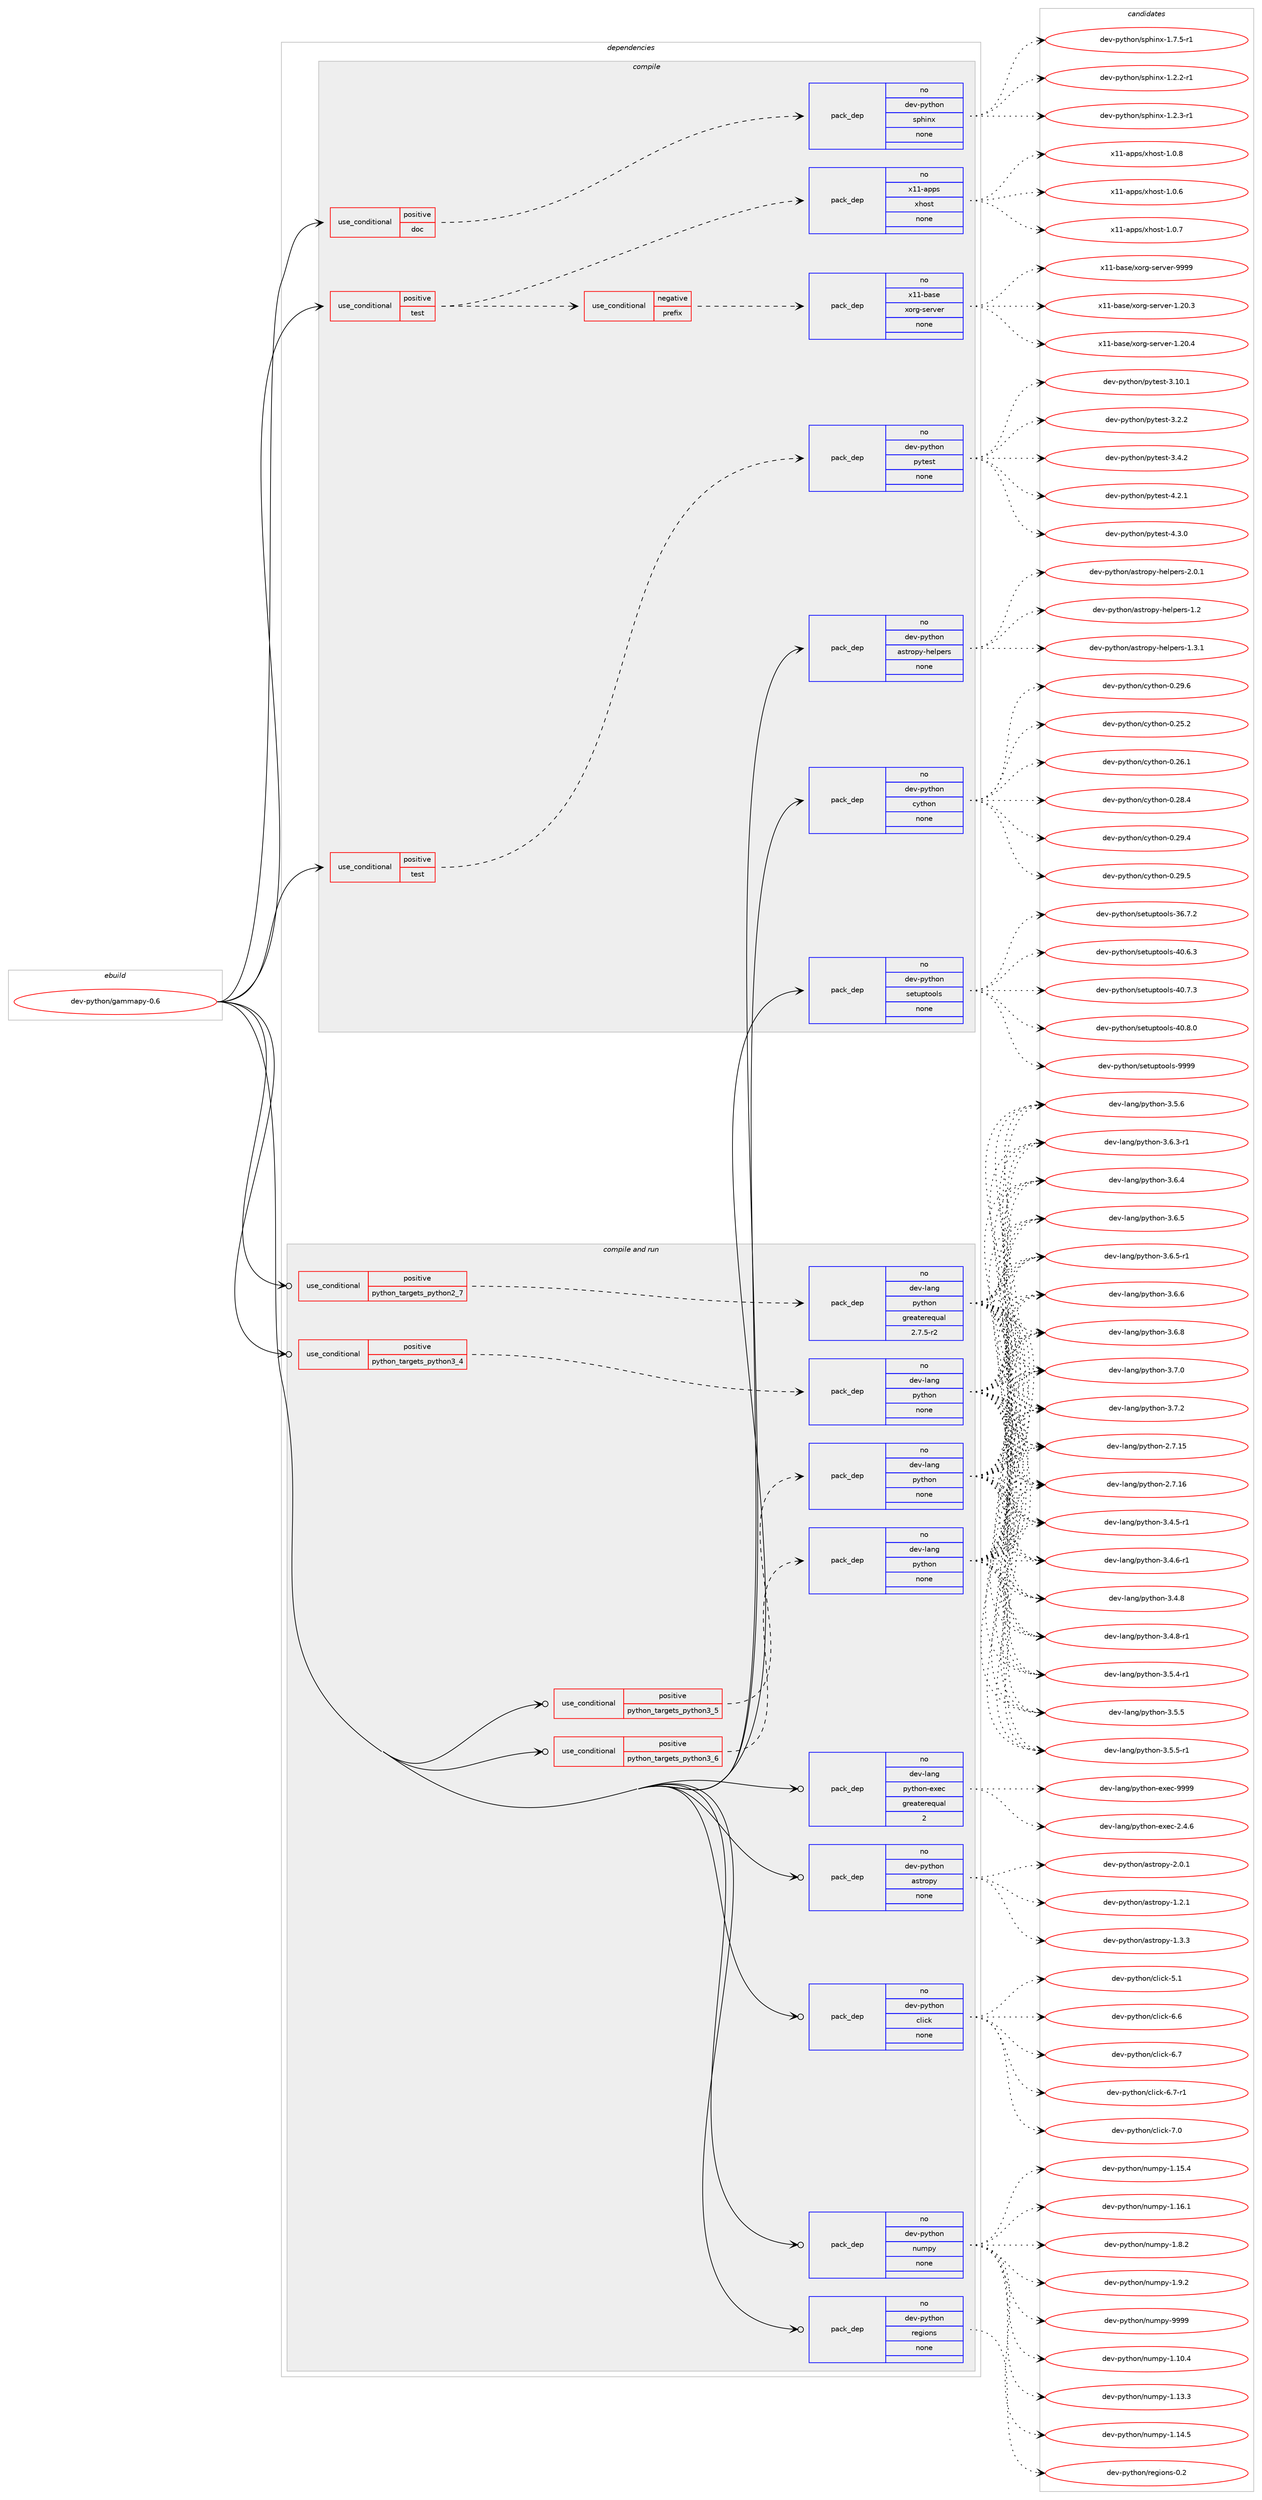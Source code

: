 digraph prolog {

# *************
# Graph options
# *************

newrank=true;
concentrate=true;
compound=true;
graph [rankdir=LR,fontname=Helvetica,fontsize=10,ranksep=1.5];#, ranksep=2.5, nodesep=0.2];
edge  [arrowhead=vee];
node  [fontname=Helvetica,fontsize=10];

# **********
# The ebuild
# **********

subgraph cluster_leftcol {
color=gray;
rank=same;
label=<<i>ebuild</i>>;
id [label="dev-python/gammapy-0.6", color=red, width=4, href="../dev-python/gammapy-0.6.svg"];
}

# ****************
# The dependencies
# ****************

subgraph cluster_midcol {
color=gray;
label=<<i>dependencies</i>>;
subgraph cluster_compile {
fillcolor="#eeeeee";
style=filled;
label=<<i>compile</i>>;
subgraph cond374808 {
dependency1410701 [label=<<TABLE BORDER="0" CELLBORDER="1" CELLSPACING="0" CELLPADDING="4"><TR><TD ROWSPAN="3" CELLPADDING="10">use_conditional</TD></TR><TR><TD>positive</TD></TR><TR><TD>doc</TD></TR></TABLE>>, shape=none, color=red];
subgraph pack1012634 {
dependency1410702 [label=<<TABLE BORDER="0" CELLBORDER="1" CELLSPACING="0" CELLPADDING="4" WIDTH="220"><TR><TD ROWSPAN="6" CELLPADDING="30">pack_dep</TD></TR><TR><TD WIDTH="110">no</TD></TR><TR><TD>dev-python</TD></TR><TR><TD>sphinx</TD></TR><TR><TD>none</TD></TR><TR><TD></TD></TR></TABLE>>, shape=none, color=blue];
}
dependency1410701:e -> dependency1410702:w [weight=20,style="dashed",arrowhead="vee"];
}
id:e -> dependency1410701:w [weight=20,style="solid",arrowhead="vee"];
subgraph cond374809 {
dependency1410703 [label=<<TABLE BORDER="0" CELLBORDER="1" CELLSPACING="0" CELLPADDING="4"><TR><TD ROWSPAN="3" CELLPADDING="10">use_conditional</TD></TR><TR><TD>positive</TD></TR><TR><TD>test</TD></TR></TABLE>>, shape=none, color=red];
subgraph cond374810 {
dependency1410704 [label=<<TABLE BORDER="0" CELLBORDER="1" CELLSPACING="0" CELLPADDING="4"><TR><TD ROWSPAN="3" CELLPADDING="10">use_conditional</TD></TR><TR><TD>negative</TD></TR><TR><TD>prefix</TD></TR></TABLE>>, shape=none, color=red];
subgraph pack1012635 {
dependency1410705 [label=<<TABLE BORDER="0" CELLBORDER="1" CELLSPACING="0" CELLPADDING="4" WIDTH="220"><TR><TD ROWSPAN="6" CELLPADDING="30">pack_dep</TD></TR><TR><TD WIDTH="110">no</TD></TR><TR><TD>x11-base</TD></TR><TR><TD>xorg-server</TD></TR><TR><TD>none</TD></TR><TR><TD></TD></TR></TABLE>>, shape=none, color=blue];
}
dependency1410704:e -> dependency1410705:w [weight=20,style="dashed",arrowhead="vee"];
}
dependency1410703:e -> dependency1410704:w [weight=20,style="dashed",arrowhead="vee"];
subgraph pack1012636 {
dependency1410706 [label=<<TABLE BORDER="0" CELLBORDER="1" CELLSPACING="0" CELLPADDING="4" WIDTH="220"><TR><TD ROWSPAN="6" CELLPADDING="30">pack_dep</TD></TR><TR><TD WIDTH="110">no</TD></TR><TR><TD>x11-apps</TD></TR><TR><TD>xhost</TD></TR><TR><TD>none</TD></TR><TR><TD></TD></TR></TABLE>>, shape=none, color=blue];
}
dependency1410703:e -> dependency1410706:w [weight=20,style="dashed",arrowhead="vee"];
}
id:e -> dependency1410703:w [weight=20,style="solid",arrowhead="vee"];
subgraph cond374811 {
dependency1410707 [label=<<TABLE BORDER="0" CELLBORDER="1" CELLSPACING="0" CELLPADDING="4"><TR><TD ROWSPAN="3" CELLPADDING="10">use_conditional</TD></TR><TR><TD>positive</TD></TR><TR><TD>test</TD></TR></TABLE>>, shape=none, color=red];
subgraph pack1012637 {
dependency1410708 [label=<<TABLE BORDER="0" CELLBORDER="1" CELLSPACING="0" CELLPADDING="4" WIDTH="220"><TR><TD ROWSPAN="6" CELLPADDING="30">pack_dep</TD></TR><TR><TD WIDTH="110">no</TD></TR><TR><TD>dev-python</TD></TR><TR><TD>pytest</TD></TR><TR><TD>none</TD></TR><TR><TD></TD></TR></TABLE>>, shape=none, color=blue];
}
dependency1410707:e -> dependency1410708:w [weight=20,style="dashed",arrowhead="vee"];
}
id:e -> dependency1410707:w [weight=20,style="solid",arrowhead="vee"];
subgraph pack1012638 {
dependency1410709 [label=<<TABLE BORDER="0" CELLBORDER="1" CELLSPACING="0" CELLPADDING="4" WIDTH="220"><TR><TD ROWSPAN="6" CELLPADDING="30">pack_dep</TD></TR><TR><TD WIDTH="110">no</TD></TR><TR><TD>dev-python</TD></TR><TR><TD>astropy-helpers</TD></TR><TR><TD>none</TD></TR><TR><TD></TD></TR></TABLE>>, shape=none, color=blue];
}
id:e -> dependency1410709:w [weight=20,style="solid",arrowhead="vee"];
subgraph pack1012639 {
dependency1410710 [label=<<TABLE BORDER="0" CELLBORDER="1" CELLSPACING="0" CELLPADDING="4" WIDTH="220"><TR><TD ROWSPAN="6" CELLPADDING="30">pack_dep</TD></TR><TR><TD WIDTH="110">no</TD></TR><TR><TD>dev-python</TD></TR><TR><TD>cython</TD></TR><TR><TD>none</TD></TR><TR><TD></TD></TR></TABLE>>, shape=none, color=blue];
}
id:e -> dependency1410710:w [weight=20,style="solid",arrowhead="vee"];
subgraph pack1012640 {
dependency1410711 [label=<<TABLE BORDER="0" CELLBORDER="1" CELLSPACING="0" CELLPADDING="4" WIDTH="220"><TR><TD ROWSPAN="6" CELLPADDING="30">pack_dep</TD></TR><TR><TD WIDTH="110">no</TD></TR><TR><TD>dev-python</TD></TR><TR><TD>setuptools</TD></TR><TR><TD>none</TD></TR><TR><TD></TD></TR></TABLE>>, shape=none, color=blue];
}
id:e -> dependency1410711:w [weight=20,style="solid",arrowhead="vee"];
}
subgraph cluster_compileandrun {
fillcolor="#eeeeee";
style=filled;
label=<<i>compile and run</i>>;
subgraph cond374812 {
dependency1410712 [label=<<TABLE BORDER="0" CELLBORDER="1" CELLSPACING="0" CELLPADDING="4"><TR><TD ROWSPAN="3" CELLPADDING="10">use_conditional</TD></TR><TR><TD>positive</TD></TR><TR><TD>python_targets_python2_7</TD></TR></TABLE>>, shape=none, color=red];
subgraph pack1012641 {
dependency1410713 [label=<<TABLE BORDER="0" CELLBORDER="1" CELLSPACING="0" CELLPADDING="4" WIDTH="220"><TR><TD ROWSPAN="6" CELLPADDING="30">pack_dep</TD></TR><TR><TD WIDTH="110">no</TD></TR><TR><TD>dev-lang</TD></TR><TR><TD>python</TD></TR><TR><TD>greaterequal</TD></TR><TR><TD>2.7.5-r2</TD></TR></TABLE>>, shape=none, color=blue];
}
dependency1410712:e -> dependency1410713:w [weight=20,style="dashed",arrowhead="vee"];
}
id:e -> dependency1410712:w [weight=20,style="solid",arrowhead="odotvee"];
subgraph cond374813 {
dependency1410714 [label=<<TABLE BORDER="0" CELLBORDER="1" CELLSPACING="0" CELLPADDING="4"><TR><TD ROWSPAN="3" CELLPADDING="10">use_conditional</TD></TR><TR><TD>positive</TD></TR><TR><TD>python_targets_python3_4</TD></TR></TABLE>>, shape=none, color=red];
subgraph pack1012642 {
dependency1410715 [label=<<TABLE BORDER="0" CELLBORDER="1" CELLSPACING="0" CELLPADDING="4" WIDTH="220"><TR><TD ROWSPAN="6" CELLPADDING="30">pack_dep</TD></TR><TR><TD WIDTH="110">no</TD></TR><TR><TD>dev-lang</TD></TR><TR><TD>python</TD></TR><TR><TD>none</TD></TR><TR><TD></TD></TR></TABLE>>, shape=none, color=blue];
}
dependency1410714:e -> dependency1410715:w [weight=20,style="dashed",arrowhead="vee"];
}
id:e -> dependency1410714:w [weight=20,style="solid",arrowhead="odotvee"];
subgraph cond374814 {
dependency1410716 [label=<<TABLE BORDER="0" CELLBORDER="1" CELLSPACING="0" CELLPADDING="4"><TR><TD ROWSPAN="3" CELLPADDING="10">use_conditional</TD></TR><TR><TD>positive</TD></TR><TR><TD>python_targets_python3_5</TD></TR></TABLE>>, shape=none, color=red];
subgraph pack1012643 {
dependency1410717 [label=<<TABLE BORDER="0" CELLBORDER="1" CELLSPACING="0" CELLPADDING="4" WIDTH="220"><TR><TD ROWSPAN="6" CELLPADDING="30">pack_dep</TD></TR><TR><TD WIDTH="110">no</TD></TR><TR><TD>dev-lang</TD></TR><TR><TD>python</TD></TR><TR><TD>none</TD></TR><TR><TD></TD></TR></TABLE>>, shape=none, color=blue];
}
dependency1410716:e -> dependency1410717:w [weight=20,style="dashed",arrowhead="vee"];
}
id:e -> dependency1410716:w [weight=20,style="solid",arrowhead="odotvee"];
subgraph cond374815 {
dependency1410718 [label=<<TABLE BORDER="0" CELLBORDER="1" CELLSPACING="0" CELLPADDING="4"><TR><TD ROWSPAN="3" CELLPADDING="10">use_conditional</TD></TR><TR><TD>positive</TD></TR><TR><TD>python_targets_python3_6</TD></TR></TABLE>>, shape=none, color=red];
subgraph pack1012644 {
dependency1410719 [label=<<TABLE BORDER="0" CELLBORDER="1" CELLSPACING="0" CELLPADDING="4" WIDTH="220"><TR><TD ROWSPAN="6" CELLPADDING="30">pack_dep</TD></TR><TR><TD WIDTH="110">no</TD></TR><TR><TD>dev-lang</TD></TR><TR><TD>python</TD></TR><TR><TD>none</TD></TR><TR><TD></TD></TR></TABLE>>, shape=none, color=blue];
}
dependency1410718:e -> dependency1410719:w [weight=20,style="dashed",arrowhead="vee"];
}
id:e -> dependency1410718:w [weight=20,style="solid",arrowhead="odotvee"];
subgraph pack1012645 {
dependency1410720 [label=<<TABLE BORDER="0" CELLBORDER="1" CELLSPACING="0" CELLPADDING="4" WIDTH="220"><TR><TD ROWSPAN="6" CELLPADDING="30">pack_dep</TD></TR><TR><TD WIDTH="110">no</TD></TR><TR><TD>dev-lang</TD></TR><TR><TD>python-exec</TD></TR><TR><TD>greaterequal</TD></TR><TR><TD>2</TD></TR></TABLE>>, shape=none, color=blue];
}
id:e -> dependency1410720:w [weight=20,style="solid",arrowhead="odotvee"];
subgraph pack1012646 {
dependency1410721 [label=<<TABLE BORDER="0" CELLBORDER="1" CELLSPACING="0" CELLPADDING="4" WIDTH="220"><TR><TD ROWSPAN="6" CELLPADDING="30">pack_dep</TD></TR><TR><TD WIDTH="110">no</TD></TR><TR><TD>dev-python</TD></TR><TR><TD>astropy</TD></TR><TR><TD>none</TD></TR><TR><TD></TD></TR></TABLE>>, shape=none, color=blue];
}
id:e -> dependency1410721:w [weight=20,style="solid",arrowhead="odotvee"];
subgraph pack1012647 {
dependency1410722 [label=<<TABLE BORDER="0" CELLBORDER="1" CELLSPACING="0" CELLPADDING="4" WIDTH="220"><TR><TD ROWSPAN="6" CELLPADDING="30">pack_dep</TD></TR><TR><TD WIDTH="110">no</TD></TR><TR><TD>dev-python</TD></TR><TR><TD>click</TD></TR><TR><TD>none</TD></TR><TR><TD></TD></TR></TABLE>>, shape=none, color=blue];
}
id:e -> dependency1410722:w [weight=20,style="solid",arrowhead="odotvee"];
subgraph pack1012648 {
dependency1410723 [label=<<TABLE BORDER="0" CELLBORDER="1" CELLSPACING="0" CELLPADDING="4" WIDTH="220"><TR><TD ROWSPAN="6" CELLPADDING="30">pack_dep</TD></TR><TR><TD WIDTH="110">no</TD></TR><TR><TD>dev-python</TD></TR><TR><TD>numpy</TD></TR><TR><TD>none</TD></TR><TR><TD></TD></TR></TABLE>>, shape=none, color=blue];
}
id:e -> dependency1410723:w [weight=20,style="solid",arrowhead="odotvee"];
subgraph pack1012649 {
dependency1410724 [label=<<TABLE BORDER="0" CELLBORDER="1" CELLSPACING="0" CELLPADDING="4" WIDTH="220"><TR><TD ROWSPAN="6" CELLPADDING="30">pack_dep</TD></TR><TR><TD WIDTH="110">no</TD></TR><TR><TD>dev-python</TD></TR><TR><TD>regions</TD></TR><TR><TD>none</TD></TR><TR><TD></TD></TR></TABLE>>, shape=none, color=blue];
}
id:e -> dependency1410724:w [weight=20,style="solid",arrowhead="odotvee"];
}
subgraph cluster_run {
fillcolor="#eeeeee";
style=filled;
label=<<i>run</i>>;
}
}

# **************
# The candidates
# **************

subgraph cluster_choices {
rank=same;
color=gray;
label=<<i>candidates</i>>;

subgraph choice1012634 {
color=black;
nodesep=1;
choice10010111845112121116104111110471151121041051101204549465046504511449 [label="dev-python/sphinx-1.2.2-r1", color=red, width=4,href="../dev-python/sphinx-1.2.2-r1.svg"];
choice10010111845112121116104111110471151121041051101204549465046514511449 [label="dev-python/sphinx-1.2.3-r1", color=red, width=4,href="../dev-python/sphinx-1.2.3-r1.svg"];
choice10010111845112121116104111110471151121041051101204549465546534511449 [label="dev-python/sphinx-1.7.5-r1", color=red, width=4,href="../dev-python/sphinx-1.7.5-r1.svg"];
dependency1410702:e -> choice10010111845112121116104111110471151121041051101204549465046504511449:w [style=dotted,weight="100"];
dependency1410702:e -> choice10010111845112121116104111110471151121041051101204549465046514511449:w [style=dotted,weight="100"];
dependency1410702:e -> choice10010111845112121116104111110471151121041051101204549465546534511449:w [style=dotted,weight="100"];
}
subgraph choice1012635 {
color=black;
nodesep=1;
choice1204949459897115101471201111141034511510111411810111445494650484651 [label="x11-base/xorg-server-1.20.3", color=red, width=4,href="../x11-base/xorg-server-1.20.3.svg"];
choice1204949459897115101471201111141034511510111411810111445494650484652 [label="x11-base/xorg-server-1.20.4", color=red, width=4,href="../x11-base/xorg-server-1.20.4.svg"];
choice120494945989711510147120111114103451151011141181011144557575757 [label="x11-base/xorg-server-9999", color=red, width=4,href="../x11-base/xorg-server-9999.svg"];
dependency1410705:e -> choice1204949459897115101471201111141034511510111411810111445494650484651:w [style=dotted,weight="100"];
dependency1410705:e -> choice1204949459897115101471201111141034511510111411810111445494650484652:w [style=dotted,weight="100"];
dependency1410705:e -> choice120494945989711510147120111114103451151011141181011144557575757:w [style=dotted,weight="100"];
}
subgraph choice1012636 {
color=black;
nodesep=1;
choice1204949459711211211547120104111115116454946484654 [label="x11-apps/xhost-1.0.6", color=red, width=4,href="../x11-apps/xhost-1.0.6.svg"];
choice1204949459711211211547120104111115116454946484655 [label="x11-apps/xhost-1.0.7", color=red, width=4,href="../x11-apps/xhost-1.0.7.svg"];
choice1204949459711211211547120104111115116454946484656 [label="x11-apps/xhost-1.0.8", color=red, width=4,href="../x11-apps/xhost-1.0.8.svg"];
dependency1410706:e -> choice1204949459711211211547120104111115116454946484654:w [style=dotted,weight="100"];
dependency1410706:e -> choice1204949459711211211547120104111115116454946484655:w [style=dotted,weight="100"];
dependency1410706:e -> choice1204949459711211211547120104111115116454946484656:w [style=dotted,weight="100"];
}
subgraph choice1012637 {
color=black;
nodesep=1;
choice100101118451121211161041111104711212111610111511645514649484649 [label="dev-python/pytest-3.10.1", color=red, width=4,href="../dev-python/pytest-3.10.1.svg"];
choice1001011184511212111610411111047112121116101115116455146504650 [label="dev-python/pytest-3.2.2", color=red, width=4,href="../dev-python/pytest-3.2.2.svg"];
choice1001011184511212111610411111047112121116101115116455146524650 [label="dev-python/pytest-3.4.2", color=red, width=4,href="../dev-python/pytest-3.4.2.svg"];
choice1001011184511212111610411111047112121116101115116455246504649 [label="dev-python/pytest-4.2.1", color=red, width=4,href="../dev-python/pytest-4.2.1.svg"];
choice1001011184511212111610411111047112121116101115116455246514648 [label="dev-python/pytest-4.3.0", color=red, width=4,href="../dev-python/pytest-4.3.0.svg"];
dependency1410708:e -> choice100101118451121211161041111104711212111610111511645514649484649:w [style=dotted,weight="100"];
dependency1410708:e -> choice1001011184511212111610411111047112121116101115116455146504650:w [style=dotted,weight="100"];
dependency1410708:e -> choice1001011184511212111610411111047112121116101115116455146524650:w [style=dotted,weight="100"];
dependency1410708:e -> choice1001011184511212111610411111047112121116101115116455246504649:w [style=dotted,weight="100"];
dependency1410708:e -> choice1001011184511212111610411111047112121116101115116455246514648:w [style=dotted,weight="100"];
}
subgraph choice1012638 {
color=black;
nodesep=1;
choice1001011184511212111610411111047971151161141111121214510410110811210111411545494650 [label="dev-python/astropy-helpers-1.2", color=red, width=4,href="../dev-python/astropy-helpers-1.2.svg"];
choice10010111845112121116104111110479711511611411111212145104101108112101114115454946514649 [label="dev-python/astropy-helpers-1.3.1", color=red, width=4,href="../dev-python/astropy-helpers-1.3.1.svg"];
choice10010111845112121116104111110479711511611411111212145104101108112101114115455046484649 [label="dev-python/astropy-helpers-2.0.1", color=red, width=4,href="../dev-python/astropy-helpers-2.0.1.svg"];
dependency1410709:e -> choice1001011184511212111610411111047971151161141111121214510410110811210111411545494650:w [style=dotted,weight="100"];
dependency1410709:e -> choice10010111845112121116104111110479711511611411111212145104101108112101114115454946514649:w [style=dotted,weight="100"];
dependency1410709:e -> choice10010111845112121116104111110479711511611411111212145104101108112101114115455046484649:w [style=dotted,weight="100"];
}
subgraph choice1012639 {
color=black;
nodesep=1;
choice10010111845112121116104111110479912111610411111045484650534650 [label="dev-python/cython-0.25.2", color=red, width=4,href="../dev-python/cython-0.25.2.svg"];
choice10010111845112121116104111110479912111610411111045484650544649 [label="dev-python/cython-0.26.1", color=red, width=4,href="../dev-python/cython-0.26.1.svg"];
choice10010111845112121116104111110479912111610411111045484650564652 [label="dev-python/cython-0.28.4", color=red, width=4,href="../dev-python/cython-0.28.4.svg"];
choice10010111845112121116104111110479912111610411111045484650574652 [label="dev-python/cython-0.29.4", color=red, width=4,href="../dev-python/cython-0.29.4.svg"];
choice10010111845112121116104111110479912111610411111045484650574653 [label="dev-python/cython-0.29.5", color=red, width=4,href="../dev-python/cython-0.29.5.svg"];
choice10010111845112121116104111110479912111610411111045484650574654 [label="dev-python/cython-0.29.6", color=red, width=4,href="../dev-python/cython-0.29.6.svg"];
dependency1410710:e -> choice10010111845112121116104111110479912111610411111045484650534650:w [style=dotted,weight="100"];
dependency1410710:e -> choice10010111845112121116104111110479912111610411111045484650544649:w [style=dotted,weight="100"];
dependency1410710:e -> choice10010111845112121116104111110479912111610411111045484650564652:w [style=dotted,weight="100"];
dependency1410710:e -> choice10010111845112121116104111110479912111610411111045484650574652:w [style=dotted,weight="100"];
dependency1410710:e -> choice10010111845112121116104111110479912111610411111045484650574653:w [style=dotted,weight="100"];
dependency1410710:e -> choice10010111845112121116104111110479912111610411111045484650574654:w [style=dotted,weight="100"];
}
subgraph choice1012640 {
color=black;
nodesep=1;
choice100101118451121211161041111104711510111611711211611111110811545515446554650 [label="dev-python/setuptools-36.7.2", color=red, width=4,href="../dev-python/setuptools-36.7.2.svg"];
choice100101118451121211161041111104711510111611711211611111110811545524846544651 [label="dev-python/setuptools-40.6.3", color=red, width=4,href="../dev-python/setuptools-40.6.3.svg"];
choice100101118451121211161041111104711510111611711211611111110811545524846554651 [label="dev-python/setuptools-40.7.3", color=red, width=4,href="../dev-python/setuptools-40.7.3.svg"];
choice100101118451121211161041111104711510111611711211611111110811545524846564648 [label="dev-python/setuptools-40.8.0", color=red, width=4,href="../dev-python/setuptools-40.8.0.svg"];
choice10010111845112121116104111110471151011161171121161111111081154557575757 [label="dev-python/setuptools-9999", color=red, width=4,href="../dev-python/setuptools-9999.svg"];
dependency1410711:e -> choice100101118451121211161041111104711510111611711211611111110811545515446554650:w [style=dotted,weight="100"];
dependency1410711:e -> choice100101118451121211161041111104711510111611711211611111110811545524846544651:w [style=dotted,weight="100"];
dependency1410711:e -> choice100101118451121211161041111104711510111611711211611111110811545524846554651:w [style=dotted,weight="100"];
dependency1410711:e -> choice100101118451121211161041111104711510111611711211611111110811545524846564648:w [style=dotted,weight="100"];
dependency1410711:e -> choice10010111845112121116104111110471151011161171121161111111081154557575757:w [style=dotted,weight="100"];
}
subgraph choice1012641 {
color=black;
nodesep=1;
choice10010111845108971101034711212111610411111045504655464953 [label="dev-lang/python-2.7.15", color=red, width=4,href="../dev-lang/python-2.7.15.svg"];
choice10010111845108971101034711212111610411111045504655464954 [label="dev-lang/python-2.7.16", color=red, width=4,href="../dev-lang/python-2.7.16.svg"];
choice1001011184510897110103471121211161041111104551465246534511449 [label="dev-lang/python-3.4.5-r1", color=red, width=4,href="../dev-lang/python-3.4.5-r1.svg"];
choice1001011184510897110103471121211161041111104551465246544511449 [label="dev-lang/python-3.4.6-r1", color=red, width=4,href="../dev-lang/python-3.4.6-r1.svg"];
choice100101118451089711010347112121116104111110455146524656 [label="dev-lang/python-3.4.8", color=red, width=4,href="../dev-lang/python-3.4.8.svg"];
choice1001011184510897110103471121211161041111104551465246564511449 [label="dev-lang/python-3.4.8-r1", color=red, width=4,href="../dev-lang/python-3.4.8-r1.svg"];
choice1001011184510897110103471121211161041111104551465346524511449 [label="dev-lang/python-3.5.4-r1", color=red, width=4,href="../dev-lang/python-3.5.4-r1.svg"];
choice100101118451089711010347112121116104111110455146534653 [label="dev-lang/python-3.5.5", color=red, width=4,href="../dev-lang/python-3.5.5.svg"];
choice1001011184510897110103471121211161041111104551465346534511449 [label="dev-lang/python-3.5.5-r1", color=red, width=4,href="../dev-lang/python-3.5.5-r1.svg"];
choice100101118451089711010347112121116104111110455146534654 [label="dev-lang/python-3.5.6", color=red, width=4,href="../dev-lang/python-3.5.6.svg"];
choice1001011184510897110103471121211161041111104551465446514511449 [label="dev-lang/python-3.6.3-r1", color=red, width=4,href="../dev-lang/python-3.6.3-r1.svg"];
choice100101118451089711010347112121116104111110455146544652 [label="dev-lang/python-3.6.4", color=red, width=4,href="../dev-lang/python-3.6.4.svg"];
choice100101118451089711010347112121116104111110455146544653 [label="dev-lang/python-3.6.5", color=red, width=4,href="../dev-lang/python-3.6.5.svg"];
choice1001011184510897110103471121211161041111104551465446534511449 [label="dev-lang/python-3.6.5-r1", color=red, width=4,href="../dev-lang/python-3.6.5-r1.svg"];
choice100101118451089711010347112121116104111110455146544654 [label="dev-lang/python-3.6.6", color=red, width=4,href="../dev-lang/python-3.6.6.svg"];
choice100101118451089711010347112121116104111110455146544656 [label="dev-lang/python-3.6.8", color=red, width=4,href="../dev-lang/python-3.6.8.svg"];
choice100101118451089711010347112121116104111110455146554648 [label="dev-lang/python-3.7.0", color=red, width=4,href="../dev-lang/python-3.7.0.svg"];
choice100101118451089711010347112121116104111110455146554650 [label="dev-lang/python-3.7.2", color=red, width=4,href="../dev-lang/python-3.7.2.svg"];
dependency1410713:e -> choice10010111845108971101034711212111610411111045504655464953:w [style=dotted,weight="100"];
dependency1410713:e -> choice10010111845108971101034711212111610411111045504655464954:w [style=dotted,weight="100"];
dependency1410713:e -> choice1001011184510897110103471121211161041111104551465246534511449:w [style=dotted,weight="100"];
dependency1410713:e -> choice1001011184510897110103471121211161041111104551465246544511449:w [style=dotted,weight="100"];
dependency1410713:e -> choice100101118451089711010347112121116104111110455146524656:w [style=dotted,weight="100"];
dependency1410713:e -> choice1001011184510897110103471121211161041111104551465246564511449:w [style=dotted,weight="100"];
dependency1410713:e -> choice1001011184510897110103471121211161041111104551465346524511449:w [style=dotted,weight="100"];
dependency1410713:e -> choice100101118451089711010347112121116104111110455146534653:w [style=dotted,weight="100"];
dependency1410713:e -> choice1001011184510897110103471121211161041111104551465346534511449:w [style=dotted,weight="100"];
dependency1410713:e -> choice100101118451089711010347112121116104111110455146534654:w [style=dotted,weight="100"];
dependency1410713:e -> choice1001011184510897110103471121211161041111104551465446514511449:w [style=dotted,weight="100"];
dependency1410713:e -> choice100101118451089711010347112121116104111110455146544652:w [style=dotted,weight="100"];
dependency1410713:e -> choice100101118451089711010347112121116104111110455146544653:w [style=dotted,weight="100"];
dependency1410713:e -> choice1001011184510897110103471121211161041111104551465446534511449:w [style=dotted,weight="100"];
dependency1410713:e -> choice100101118451089711010347112121116104111110455146544654:w [style=dotted,weight="100"];
dependency1410713:e -> choice100101118451089711010347112121116104111110455146544656:w [style=dotted,weight="100"];
dependency1410713:e -> choice100101118451089711010347112121116104111110455146554648:w [style=dotted,weight="100"];
dependency1410713:e -> choice100101118451089711010347112121116104111110455146554650:w [style=dotted,weight="100"];
}
subgraph choice1012642 {
color=black;
nodesep=1;
choice10010111845108971101034711212111610411111045504655464953 [label="dev-lang/python-2.7.15", color=red, width=4,href="../dev-lang/python-2.7.15.svg"];
choice10010111845108971101034711212111610411111045504655464954 [label="dev-lang/python-2.7.16", color=red, width=4,href="../dev-lang/python-2.7.16.svg"];
choice1001011184510897110103471121211161041111104551465246534511449 [label="dev-lang/python-3.4.5-r1", color=red, width=4,href="../dev-lang/python-3.4.5-r1.svg"];
choice1001011184510897110103471121211161041111104551465246544511449 [label="dev-lang/python-3.4.6-r1", color=red, width=4,href="../dev-lang/python-3.4.6-r1.svg"];
choice100101118451089711010347112121116104111110455146524656 [label="dev-lang/python-3.4.8", color=red, width=4,href="../dev-lang/python-3.4.8.svg"];
choice1001011184510897110103471121211161041111104551465246564511449 [label="dev-lang/python-3.4.8-r1", color=red, width=4,href="../dev-lang/python-3.4.8-r1.svg"];
choice1001011184510897110103471121211161041111104551465346524511449 [label="dev-lang/python-3.5.4-r1", color=red, width=4,href="../dev-lang/python-3.5.4-r1.svg"];
choice100101118451089711010347112121116104111110455146534653 [label="dev-lang/python-3.5.5", color=red, width=4,href="../dev-lang/python-3.5.5.svg"];
choice1001011184510897110103471121211161041111104551465346534511449 [label="dev-lang/python-3.5.5-r1", color=red, width=4,href="../dev-lang/python-3.5.5-r1.svg"];
choice100101118451089711010347112121116104111110455146534654 [label="dev-lang/python-3.5.6", color=red, width=4,href="../dev-lang/python-3.5.6.svg"];
choice1001011184510897110103471121211161041111104551465446514511449 [label="dev-lang/python-3.6.3-r1", color=red, width=4,href="../dev-lang/python-3.6.3-r1.svg"];
choice100101118451089711010347112121116104111110455146544652 [label="dev-lang/python-3.6.4", color=red, width=4,href="../dev-lang/python-3.6.4.svg"];
choice100101118451089711010347112121116104111110455146544653 [label="dev-lang/python-3.6.5", color=red, width=4,href="../dev-lang/python-3.6.5.svg"];
choice1001011184510897110103471121211161041111104551465446534511449 [label="dev-lang/python-3.6.5-r1", color=red, width=4,href="../dev-lang/python-3.6.5-r1.svg"];
choice100101118451089711010347112121116104111110455146544654 [label="dev-lang/python-3.6.6", color=red, width=4,href="../dev-lang/python-3.6.6.svg"];
choice100101118451089711010347112121116104111110455146544656 [label="dev-lang/python-3.6.8", color=red, width=4,href="../dev-lang/python-3.6.8.svg"];
choice100101118451089711010347112121116104111110455146554648 [label="dev-lang/python-3.7.0", color=red, width=4,href="../dev-lang/python-3.7.0.svg"];
choice100101118451089711010347112121116104111110455146554650 [label="dev-lang/python-3.7.2", color=red, width=4,href="../dev-lang/python-3.7.2.svg"];
dependency1410715:e -> choice10010111845108971101034711212111610411111045504655464953:w [style=dotted,weight="100"];
dependency1410715:e -> choice10010111845108971101034711212111610411111045504655464954:w [style=dotted,weight="100"];
dependency1410715:e -> choice1001011184510897110103471121211161041111104551465246534511449:w [style=dotted,weight="100"];
dependency1410715:e -> choice1001011184510897110103471121211161041111104551465246544511449:w [style=dotted,weight="100"];
dependency1410715:e -> choice100101118451089711010347112121116104111110455146524656:w [style=dotted,weight="100"];
dependency1410715:e -> choice1001011184510897110103471121211161041111104551465246564511449:w [style=dotted,weight="100"];
dependency1410715:e -> choice1001011184510897110103471121211161041111104551465346524511449:w [style=dotted,weight="100"];
dependency1410715:e -> choice100101118451089711010347112121116104111110455146534653:w [style=dotted,weight="100"];
dependency1410715:e -> choice1001011184510897110103471121211161041111104551465346534511449:w [style=dotted,weight="100"];
dependency1410715:e -> choice100101118451089711010347112121116104111110455146534654:w [style=dotted,weight="100"];
dependency1410715:e -> choice1001011184510897110103471121211161041111104551465446514511449:w [style=dotted,weight="100"];
dependency1410715:e -> choice100101118451089711010347112121116104111110455146544652:w [style=dotted,weight="100"];
dependency1410715:e -> choice100101118451089711010347112121116104111110455146544653:w [style=dotted,weight="100"];
dependency1410715:e -> choice1001011184510897110103471121211161041111104551465446534511449:w [style=dotted,weight="100"];
dependency1410715:e -> choice100101118451089711010347112121116104111110455146544654:w [style=dotted,weight="100"];
dependency1410715:e -> choice100101118451089711010347112121116104111110455146544656:w [style=dotted,weight="100"];
dependency1410715:e -> choice100101118451089711010347112121116104111110455146554648:w [style=dotted,weight="100"];
dependency1410715:e -> choice100101118451089711010347112121116104111110455146554650:w [style=dotted,weight="100"];
}
subgraph choice1012643 {
color=black;
nodesep=1;
choice10010111845108971101034711212111610411111045504655464953 [label="dev-lang/python-2.7.15", color=red, width=4,href="../dev-lang/python-2.7.15.svg"];
choice10010111845108971101034711212111610411111045504655464954 [label="dev-lang/python-2.7.16", color=red, width=4,href="../dev-lang/python-2.7.16.svg"];
choice1001011184510897110103471121211161041111104551465246534511449 [label="dev-lang/python-3.4.5-r1", color=red, width=4,href="../dev-lang/python-3.4.5-r1.svg"];
choice1001011184510897110103471121211161041111104551465246544511449 [label="dev-lang/python-3.4.6-r1", color=red, width=4,href="../dev-lang/python-3.4.6-r1.svg"];
choice100101118451089711010347112121116104111110455146524656 [label="dev-lang/python-3.4.8", color=red, width=4,href="../dev-lang/python-3.4.8.svg"];
choice1001011184510897110103471121211161041111104551465246564511449 [label="dev-lang/python-3.4.8-r1", color=red, width=4,href="../dev-lang/python-3.4.8-r1.svg"];
choice1001011184510897110103471121211161041111104551465346524511449 [label="dev-lang/python-3.5.4-r1", color=red, width=4,href="../dev-lang/python-3.5.4-r1.svg"];
choice100101118451089711010347112121116104111110455146534653 [label="dev-lang/python-3.5.5", color=red, width=4,href="../dev-lang/python-3.5.5.svg"];
choice1001011184510897110103471121211161041111104551465346534511449 [label="dev-lang/python-3.5.5-r1", color=red, width=4,href="../dev-lang/python-3.5.5-r1.svg"];
choice100101118451089711010347112121116104111110455146534654 [label="dev-lang/python-3.5.6", color=red, width=4,href="../dev-lang/python-3.5.6.svg"];
choice1001011184510897110103471121211161041111104551465446514511449 [label="dev-lang/python-3.6.3-r1", color=red, width=4,href="../dev-lang/python-3.6.3-r1.svg"];
choice100101118451089711010347112121116104111110455146544652 [label="dev-lang/python-3.6.4", color=red, width=4,href="../dev-lang/python-3.6.4.svg"];
choice100101118451089711010347112121116104111110455146544653 [label="dev-lang/python-3.6.5", color=red, width=4,href="../dev-lang/python-3.6.5.svg"];
choice1001011184510897110103471121211161041111104551465446534511449 [label="dev-lang/python-3.6.5-r1", color=red, width=4,href="../dev-lang/python-3.6.5-r1.svg"];
choice100101118451089711010347112121116104111110455146544654 [label="dev-lang/python-3.6.6", color=red, width=4,href="../dev-lang/python-3.6.6.svg"];
choice100101118451089711010347112121116104111110455146544656 [label="dev-lang/python-3.6.8", color=red, width=4,href="../dev-lang/python-3.6.8.svg"];
choice100101118451089711010347112121116104111110455146554648 [label="dev-lang/python-3.7.0", color=red, width=4,href="../dev-lang/python-3.7.0.svg"];
choice100101118451089711010347112121116104111110455146554650 [label="dev-lang/python-3.7.2", color=red, width=4,href="../dev-lang/python-3.7.2.svg"];
dependency1410717:e -> choice10010111845108971101034711212111610411111045504655464953:w [style=dotted,weight="100"];
dependency1410717:e -> choice10010111845108971101034711212111610411111045504655464954:w [style=dotted,weight="100"];
dependency1410717:e -> choice1001011184510897110103471121211161041111104551465246534511449:w [style=dotted,weight="100"];
dependency1410717:e -> choice1001011184510897110103471121211161041111104551465246544511449:w [style=dotted,weight="100"];
dependency1410717:e -> choice100101118451089711010347112121116104111110455146524656:w [style=dotted,weight="100"];
dependency1410717:e -> choice1001011184510897110103471121211161041111104551465246564511449:w [style=dotted,weight="100"];
dependency1410717:e -> choice1001011184510897110103471121211161041111104551465346524511449:w [style=dotted,weight="100"];
dependency1410717:e -> choice100101118451089711010347112121116104111110455146534653:w [style=dotted,weight="100"];
dependency1410717:e -> choice1001011184510897110103471121211161041111104551465346534511449:w [style=dotted,weight="100"];
dependency1410717:e -> choice100101118451089711010347112121116104111110455146534654:w [style=dotted,weight="100"];
dependency1410717:e -> choice1001011184510897110103471121211161041111104551465446514511449:w [style=dotted,weight="100"];
dependency1410717:e -> choice100101118451089711010347112121116104111110455146544652:w [style=dotted,weight="100"];
dependency1410717:e -> choice100101118451089711010347112121116104111110455146544653:w [style=dotted,weight="100"];
dependency1410717:e -> choice1001011184510897110103471121211161041111104551465446534511449:w [style=dotted,weight="100"];
dependency1410717:e -> choice100101118451089711010347112121116104111110455146544654:w [style=dotted,weight="100"];
dependency1410717:e -> choice100101118451089711010347112121116104111110455146544656:w [style=dotted,weight="100"];
dependency1410717:e -> choice100101118451089711010347112121116104111110455146554648:w [style=dotted,weight="100"];
dependency1410717:e -> choice100101118451089711010347112121116104111110455146554650:w [style=dotted,weight="100"];
}
subgraph choice1012644 {
color=black;
nodesep=1;
choice10010111845108971101034711212111610411111045504655464953 [label="dev-lang/python-2.7.15", color=red, width=4,href="../dev-lang/python-2.7.15.svg"];
choice10010111845108971101034711212111610411111045504655464954 [label="dev-lang/python-2.7.16", color=red, width=4,href="../dev-lang/python-2.7.16.svg"];
choice1001011184510897110103471121211161041111104551465246534511449 [label="dev-lang/python-3.4.5-r1", color=red, width=4,href="../dev-lang/python-3.4.5-r1.svg"];
choice1001011184510897110103471121211161041111104551465246544511449 [label="dev-lang/python-3.4.6-r1", color=red, width=4,href="../dev-lang/python-3.4.6-r1.svg"];
choice100101118451089711010347112121116104111110455146524656 [label="dev-lang/python-3.4.8", color=red, width=4,href="../dev-lang/python-3.4.8.svg"];
choice1001011184510897110103471121211161041111104551465246564511449 [label="dev-lang/python-3.4.8-r1", color=red, width=4,href="../dev-lang/python-3.4.8-r1.svg"];
choice1001011184510897110103471121211161041111104551465346524511449 [label="dev-lang/python-3.5.4-r1", color=red, width=4,href="../dev-lang/python-3.5.4-r1.svg"];
choice100101118451089711010347112121116104111110455146534653 [label="dev-lang/python-3.5.5", color=red, width=4,href="../dev-lang/python-3.5.5.svg"];
choice1001011184510897110103471121211161041111104551465346534511449 [label="dev-lang/python-3.5.5-r1", color=red, width=4,href="../dev-lang/python-3.5.5-r1.svg"];
choice100101118451089711010347112121116104111110455146534654 [label="dev-lang/python-3.5.6", color=red, width=4,href="../dev-lang/python-3.5.6.svg"];
choice1001011184510897110103471121211161041111104551465446514511449 [label="dev-lang/python-3.6.3-r1", color=red, width=4,href="../dev-lang/python-3.6.3-r1.svg"];
choice100101118451089711010347112121116104111110455146544652 [label="dev-lang/python-3.6.4", color=red, width=4,href="../dev-lang/python-3.6.4.svg"];
choice100101118451089711010347112121116104111110455146544653 [label="dev-lang/python-3.6.5", color=red, width=4,href="../dev-lang/python-3.6.5.svg"];
choice1001011184510897110103471121211161041111104551465446534511449 [label="dev-lang/python-3.6.5-r1", color=red, width=4,href="../dev-lang/python-3.6.5-r1.svg"];
choice100101118451089711010347112121116104111110455146544654 [label="dev-lang/python-3.6.6", color=red, width=4,href="../dev-lang/python-3.6.6.svg"];
choice100101118451089711010347112121116104111110455146544656 [label="dev-lang/python-3.6.8", color=red, width=4,href="../dev-lang/python-3.6.8.svg"];
choice100101118451089711010347112121116104111110455146554648 [label="dev-lang/python-3.7.0", color=red, width=4,href="../dev-lang/python-3.7.0.svg"];
choice100101118451089711010347112121116104111110455146554650 [label="dev-lang/python-3.7.2", color=red, width=4,href="../dev-lang/python-3.7.2.svg"];
dependency1410719:e -> choice10010111845108971101034711212111610411111045504655464953:w [style=dotted,weight="100"];
dependency1410719:e -> choice10010111845108971101034711212111610411111045504655464954:w [style=dotted,weight="100"];
dependency1410719:e -> choice1001011184510897110103471121211161041111104551465246534511449:w [style=dotted,weight="100"];
dependency1410719:e -> choice1001011184510897110103471121211161041111104551465246544511449:w [style=dotted,weight="100"];
dependency1410719:e -> choice100101118451089711010347112121116104111110455146524656:w [style=dotted,weight="100"];
dependency1410719:e -> choice1001011184510897110103471121211161041111104551465246564511449:w [style=dotted,weight="100"];
dependency1410719:e -> choice1001011184510897110103471121211161041111104551465346524511449:w [style=dotted,weight="100"];
dependency1410719:e -> choice100101118451089711010347112121116104111110455146534653:w [style=dotted,weight="100"];
dependency1410719:e -> choice1001011184510897110103471121211161041111104551465346534511449:w [style=dotted,weight="100"];
dependency1410719:e -> choice100101118451089711010347112121116104111110455146534654:w [style=dotted,weight="100"];
dependency1410719:e -> choice1001011184510897110103471121211161041111104551465446514511449:w [style=dotted,weight="100"];
dependency1410719:e -> choice100101118451089711010347112121116104111110455146544652:w [style=dotted,weight="100"];
dependency1410719:e -> choice100101118451089711010347112121116104111110455146544653:w [style=dotted,weight="100"];
dependency1410719:e -> choice1001011184510897110103471121211161041111104551465446534511449:w [style=dotted,weight="100"];
dependency1410719:e -> choice100101118451089711010347112121116104111110455146544654:w [style=dotted,weight="100"];
dependency1410719:e -> choice100101118451089711010347112121116104111110455146544656:w [style=dotted,weight="100"];
dependency1410719:e -> choice100101118451089711010347112121116104111110455146554648:w [style=dotted,weight="100"];
dependency1410719:e -> choice100101118451089711010347112121116104111110455146554650:w [style=dotted,weight="100"];
}
subgraph choice1012645 {
color=black;
nodesep=1;
choice1001011184510897110103471121211161041111104510112010199455046524654 [label="dev-lang/python-exec-2.4.6", color=red, width=4,href="../dev-lang/python-exec-2.4.6.svg"];
choice10010111845108971101034711212111610411111045101120101994557575757 [label="dev-lang/python-exec-9999", color=red, width=4,href="../dev-lang/python-exec-9999.svg"];
dependency1410720:e -> choice1001011184510897110103471121211161041111104510112010199455046524654:w [style=dotted,weight="100"];
dependency1410720:e -> choice10010111845108971101034711212111610411111045101120101994557575757:w [style=dotted,weight="100"];
}
subgraph choice1012646 {
color=black;
nodesep=1;
choice100101118451121211161041111104797115116114111112121454946504649 [label="dev-python/astropy-1.2.1", color=red, width=4,href="../dev-python/astropy-1.2.1.svg"];
choice100101118451121211161041111104797115116114111112121454946514651 [label="dev-python/astropy-1.3.3", color=red, width=4,href="../dev-python/astropy-1.3.3.svg"];
choice100101118451121211161041111104797115116114111112121455046484649 [label="dev-python/astropy-2.0.1", color=red, width=4,href="../dev-python/astropy-2.0.1.svg"];
dependency1410721:e -> choice100101118451121211161041111104797115116114111112121454946504649:w [style=dotted,weight="100"];
dependency1410721:e -> choice100101118451121211161041111104797115116114111112121454946514651:w [style=dotted,weight="100"];
dependency1410721:e -> choice100101118451121211161041111104797115116114111112121455046484649:w [style=dotted,weight="100"];
}
subgraph choice1012647 {
color=black;
nodesep=1;
choice1001011184511212111610411111047991081059910745534649 [label="dev-python/click-5.1", color=red, width=4,href="../dev-python/click-5.1.svg"];
choice1001011184511212111610411111047991081059910745544654 [label="dev-python/click-6.6", color=red, width=4,href="../dev-python/click-6.6.svg"];
choice1001011184511212111610411111047991081059910745544655 [label="dev-python/click-6.7", color=red, width=4,href="../dev-python/click-6.7.svg"];
choice10010111845112121116104111110479910810599107455446554511449 [label="dev-python/click-6.7-r1", color=red, width=4,href="../dev-python/click-6.7-r1.svg"];
choice1001011184511212111610411111047991081059910745554648 [label="dev-python/click-7.0", color=red, width=4,href="../dev-python/click-7.0.svg"];
dependency1410722:e -> choice1001011184511212111610411111047991081059910745534649:w [style=dotted,weight="100"];
dependency1410722:e -> choice1001011184511212111610411111047991081059910745544654:w [style=dotted,weight="100"];
dependency1410722:e -> choice1001011184511212111610411111047991081059910745544655:w [style=dotted,weight="100"];
dependency1410722:e -> choice10010111845112121116104111110479910810599107455446554511449:w [style=dotted,weight="100"];
dependency1410722:e -> choice1001011184511212111610411111047991081059910745554648:w [style=dotted,weight="100"];
}
subgraph choice1012648 {
color=black;
nodesep=1;
choice100101118451121211161041111104711011710911212145494649484652 [label="dev-python/numpy-1.10.4", color=red, width=4,href="../dev-python/numpy-1.10.4.svg"];
choice100101118451121211161041111104711011710911212145494649514651 [label="dev-python/numpy-1.13.3", color=red, width=4,href="../dev-python/numpy-1.13.3.svg"];
choice100101118451121211161041111104711011710911212145494649524653 [label="dev-python/numpy-1.14.5", color=red, width=4,href="../dev-python/numpy-1.14.5.svg"];
choice100101118451121211161041111104711011710911212145494649534652 [label="dev-python/numpy-1.15.4", color=red, width=4,href="../dev-python/numpy-1.15.4.svg"];
choice100101118451121211161041111104711011710911212145494649544649 [label="dev-python/numpy-1.16.1", color=red, width=4,href="../dev-python/numpy-1.16.1.svg"];
choice1001011184511212111610411111047110117109112121454946564650 [label="dev-python/numpy-1.8.2", color=red, width=4,href="../dev-python/numpy-1.8.2.svg"];
choice1001011184511212111610411111047110117109112121454946574650 [label="dev-python/numpy-1.9.2", color=red, width=4,href="../dev-python/numpy-1.9.2.svg"];
choice10010111845112121116104111110471101171091121214557575757 [label="dev-python/numpy-9999", color=red, width=4,href="../dev-python/numpy-9999.svg"];
dependency1410723:e -> choice100101118451121211161041111104711011710911212145494649484652:w [style=dotted,weight="100"];
dependency1410723:e -> choice100101118451121211161041111104711011710911212145494649514651:w [style=dotted,weight="100"];
dependency1410723:e -> choice100101118451121211161041111104711011710911212145494649524653:w [style=dotted,weight="100"];
dependency1410723:e -> choice100101118451121211161041111104711011710911212145494649534652:w [style=dotted,weight="100"];
dependency1410723:e -> choice100101118451121211161041111104711011710911212145494649544649:w [style=dotted,weight="100"];
dependency1410723:e -> choice1001011184511212111610411111047110117109112121454946564650:w [style=dotted,weight="100"];
dependency1410723:e -> choice1001011184511212111610411111047110117109112121454946574650:w [style=dotted,weight="100"];
dependency1410723:e -> choice10010111845112121116104111110471101171091121214557575757:w [style=dotted,weight="100"];
}
subgraph choice1012649 {
color=black;
nodesep=1;
choice100101118451121211161041111104711410110310511111011545484650 [label="dev-python/regions-0.2", color=red, width=4,href="../dev-python/regions-0.2.svg"];
dependency1410724:e -> choice100101118451121211161041111104711410110310511111011545484650:w [style=dotted,weight="100"];
}
}

}

